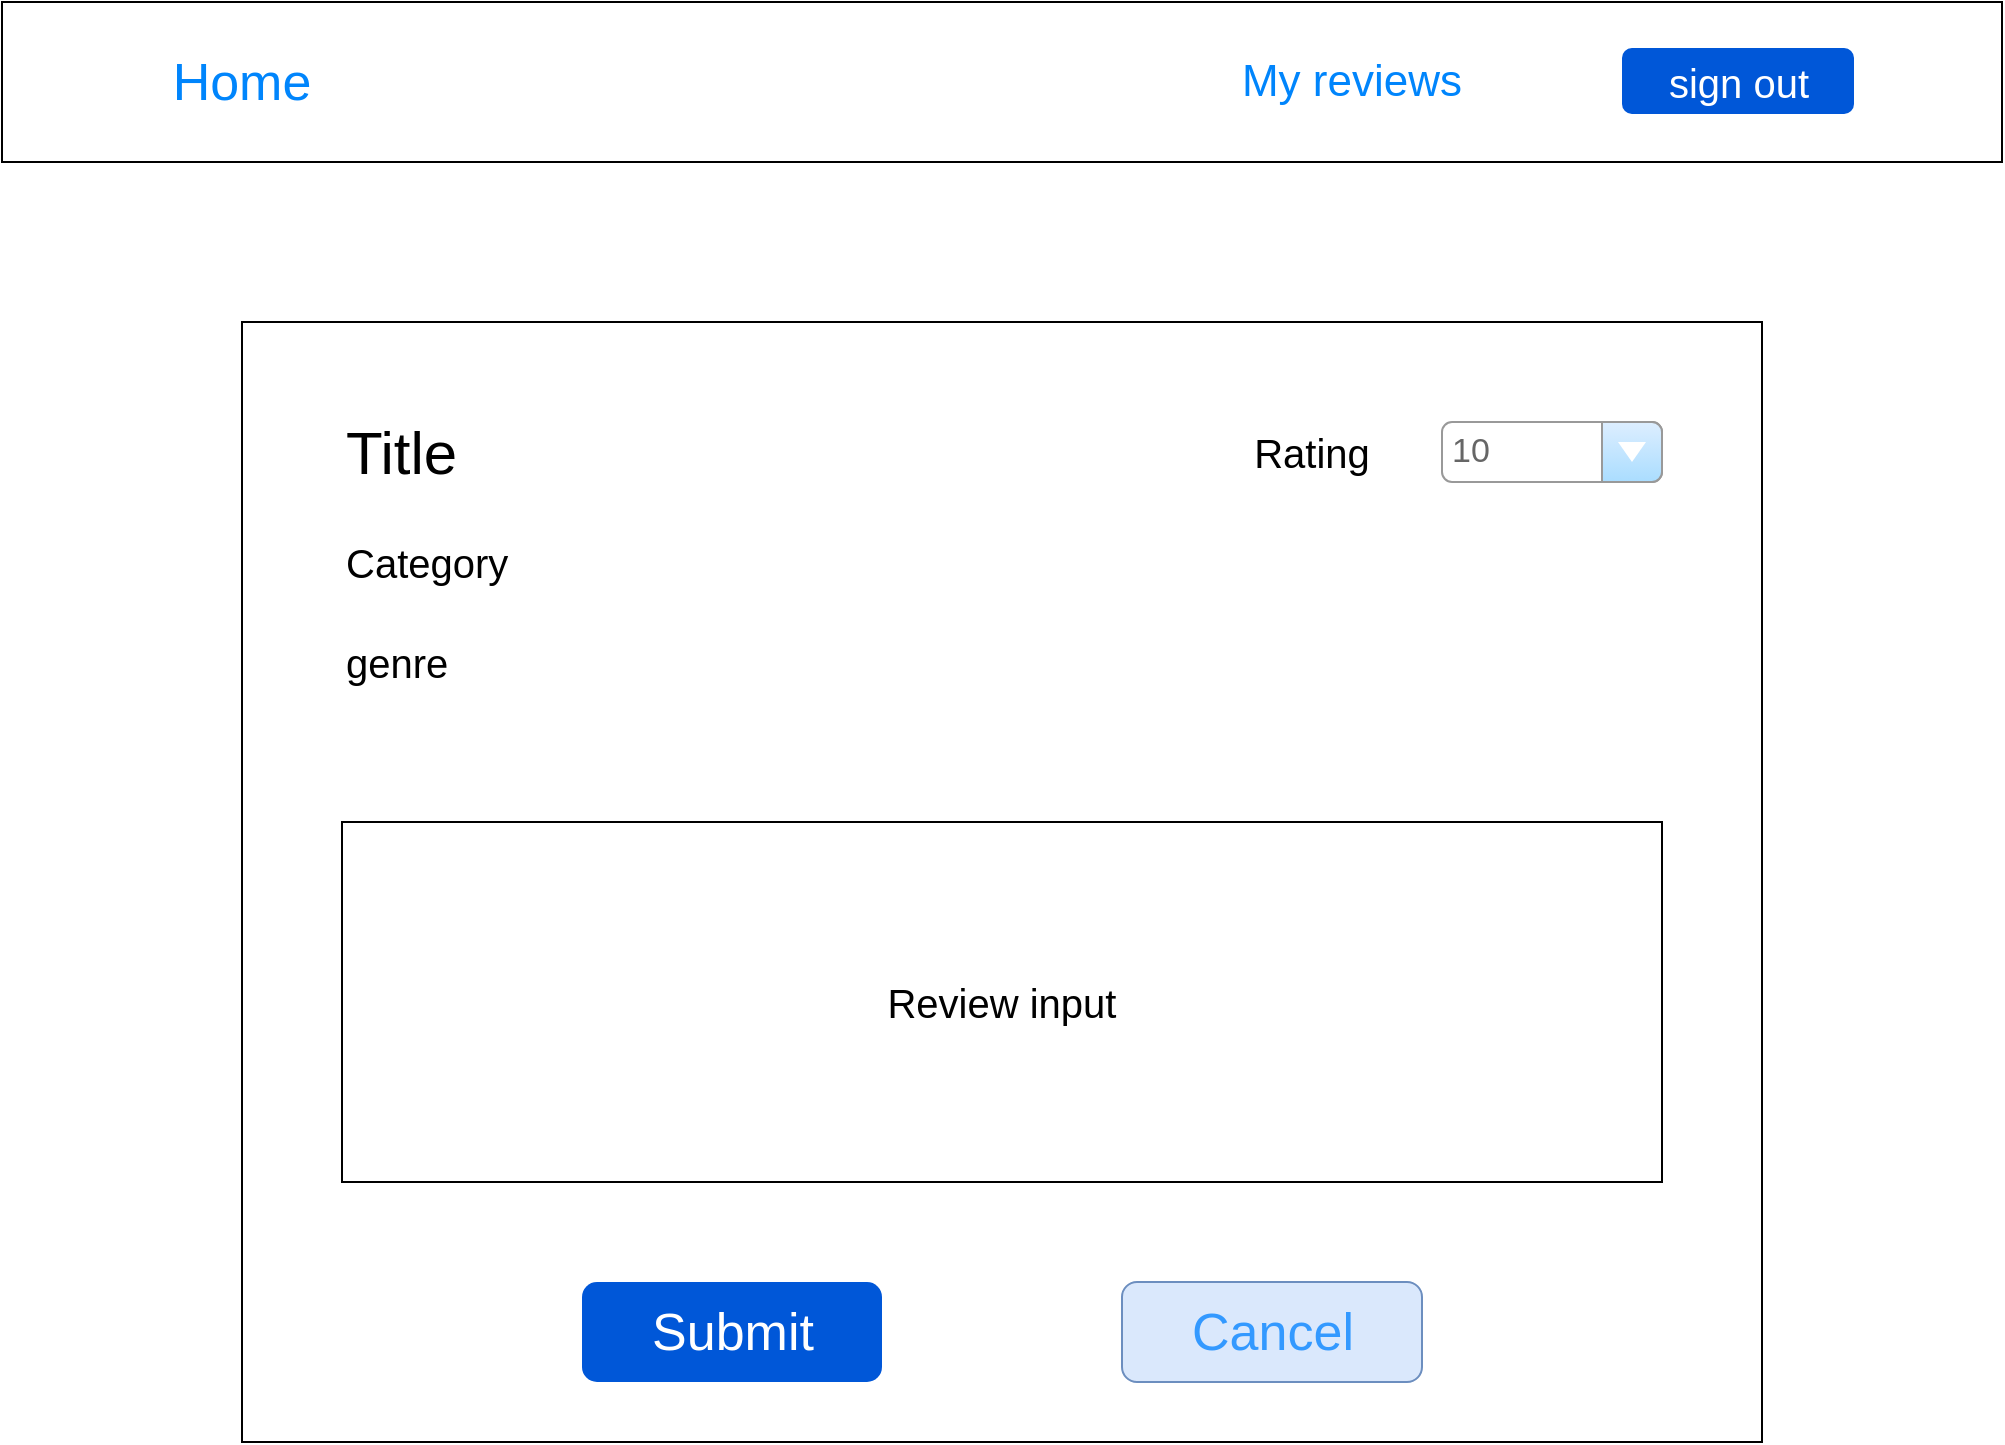 <mxfile version="13.10.6" type="device"><diagram name="Page-1" id="2cc2dc42-3aac-f2a9-1cec-7a8b7cbee084"><mxGraphModel dx="1447" dy="708" grid="1" gridSize="10" guides="1" tooltips="1" connect="1" arrows="1" fold="1" page="1" pageScale="1" pageWidth="1100" pageHeight="850" background="#ffffff" math="0" shadow="0"><root><mxCell id="0"/><mxCell id="1" parent="0"/><mxCell id="yWxRzK0S-LGbnhh7djYI-1" value="" style="rounded=0;whiteSpace=wrap;html=1;" vertex="1" parent="1"><mxGeometry x="40" y="40" width="1000" height="80" as="geometry"/></mxCell><mxCell id="yWxRzK0S-LGbnhh7djYI-2" value="&lt;font style=&quot;font-size: 26px&quot;&gt;Home&lt;/font&gt;" style="html=1;shadow=0;dashed=0;shape=mxgraph.bootstrap.rrect;rSize=5;strokeColor=none;strokeWidth=1;fillColor=none;fontColor=#0085FC;whiteSpace=wrap;align=center;verticalAlign=middle;spacingLeft=0;fontStyle=0;fontSize=16;spacing=5;" vertex="1" parent="1"><mxGeometry x="80" y="60" width="160" height="40" as="geometry"/></mxCell><mxCell id="yWxRzK0S-LGbnhh7djYI-3" value="&lt;font style=&quot;font-size: 22px&quot;&gt;My reviews&lt;/font&gt;" style="html=1;shadow=0;dashed=0;shape=mxgraph.bootstrap.rrect;rSize=5;strokeColor=none;strokeWidth=1;fillColor=none;fontColor=#0085FC;whiteSpace=wrap;align=center;verticalAlign=middle;spacingLeft=0;fontStyle=0;fontSize=16;spacing=5;" vertex="1" parent="1"><mxGeometry x="640" y="60" width="150" height="40" as="geometry"/></mxCell><mxCell id="yWxRzK0S-LGbnhh7djYI-4" value="&lt;font style=&quot;font-size: 20px&quot;&gt;sign out&lt;/font&gt;" style="rounded=1;fillColor=#0057D8;strokeColor=none;html=1;fontColor=#ffffff;align=center;verticalAlign=middle;fontStyle=0;fontSize=12" vertex="1" parent="1"><mxGeometry x="850" y="63" width="116" height="33" as="geometry"/></mxCell><mxCell id="yWxRzK0S-LGbnhh7djYI-5" value="" style="rounded=0;whiteSpace=wrap;html=1;" vertex="1" parent="1"><mxGeometry x="160" y="200" width="760" height="560" as="geometry"/></mxCell><mxCell id="yWxRzK0S-LGbnhh7djYI-6" value="&lt;font style=&quot;font-size: 30px&quot;&gt;Title&lt;/font&gt;" style="text;html=1;strokeColor=none;fillColor=none;align=left;verticalAlign=middle;whiteSpace=wrap;rounded=0;" vertex="1" parent="1"><mxGeometry x="210" y="240" width="270" height="50" as="geometry"/></mxCell><mxCell id="yWxRzK0S-LGbnhh7djYI-7" value="&lt;span style=&quot;font-size: 20px&quot;&gt;Category&lt;/span&gt;" style="text;html=1;strokeColor=none;fillColor=none;align=left;verticalAlign=middle;whiteSpace=wrap;rounded=0;" vertex="1" parent="1"><mxGeometry x="210" y="310" width="140" height="20" as="geometry"/></mxCell><mxCell id="yWxRzK0S-LGbnhh7djYI-8" value="&lt;span style=&quot;font-size: 20px&quot;&gt;genre&lt;/span&gt;" style="text;html=1;strokeColor=none;fillColor=none;align=left;verticalAlign=middle;whiteSpace=wrap;rounded=0;" vertex="1" parent="1"><mxGeometry x="210" y="360" width="120" height="20" as="geometry"/></mxCell><mxCell id="yWxRzK0S-LGbnhh7djYI-10" value="&lt;span style=&quot;font-size: 20px&quot;&gt;Rating&lt;/span&gt;" style="text;html=1;strokeColor=none;fillColor=none;align=center;verticalAlign=middle;whiteSpace=wrap;rounded=0;" vertex="1" parent="1"><mxGeometry x="640" y="255" width="110" height="20" as="geometry"/></mxCell><mxCell id="yWxRzK0S-LGbnhh7djYI-11" value="&lt;span style=&quot;font-size: 20px&quot;&gt;Review input&lt;/span&gt;" style="text;html=1;fillColor=none;align=center;verticalAlign=middle;whiteSpace=wrap;rounded=0;strokeColor=#000000;" vertex="1" parent="1"><mxGeometry x="210" y="450" width="660" height="180" as="geometry"/></mxCell><mxCell id="yWxRzK0S-LGbnhh7djYI-14" value="&lt;font style=&quot;font-size: 26px&quot;&gt;Submit&lt;/font&gt;" style="rounded=1;fillColor=#0057D8;strokeColor=none;html=1;fontColor=#ffffff;align=center;verticalAlign=middle;fontStyle=0;fontSize=12" vertex="1" parent="1"><mxGeometry x="330" y="680" width="150" height="50" as="geometry"/></mxCell><mxCell id="yWxRzK0S-LGbnhh7djYI-18" value="10" style="strokeWidth=1;shadow=0;dashed=0;align=center;html=1;shape=mxgraph.mockup.forms.comboBox;strokeColor=#999999;fillColor=#ddeeff;align=left;fillColor2=#aaddff;mainText=;fontColor=#666666;fontSize=17;spacingLeft=3;" vertex="1" parent="1"><mxGeometry x="760" y="250" width="110" height="30" as="geometry"/></mxCell><mxCell id="yWxRzK0S-LGbnhh7djYI-19" value="&lt;font style=&quot;font-size: 26px&quot; color=&quot;#3399ff&quot;&gt;Cancel&lt;/font&gt;" style="rounded=1;html=1;align=center;verticalAlign=middle;fontStyle=0;fontSize=12;fillColor=#dae8fc;strokeColor=#6c8ebf;" vertex="1" parent="1"><mxGeometry x="600" y="680" width="150" height="50" as="geometry"/></mxCell></root></mxGraphModel></diagram></mxfile>